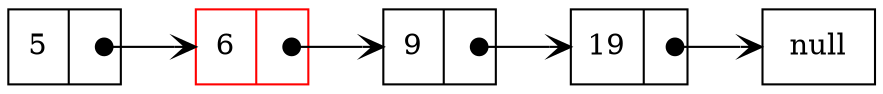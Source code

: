 digraph G { 
 	rankdir="LR" 
 	node [shape=record]
	0[label="{ <data> 5 | <ref>  }"]
	0:ref:c -> 1:data [arrowhead=vee, arrowtail=dot, dir=both, tailclip=false]
	1[label="{ <data> 6 | <ref>  }", color="red"]
	1:ref:c -> 2:data [arrowhead=vee, arrowtail=dot, dir=both, tailclip=false]
	2[label="{ <data> 9 | <ref>  }"]
	2:ref:c -> 3:data [arrowhead=vee, arrowtail=dot, dir=both, tailclip=false]
	3[label="{ <data> 19 | <ref>  }"]
	null [shape=box]
	3:ref:c -> null [arrowhead=vee, arrowtail=dot, dir=both, tailclip=false]
}